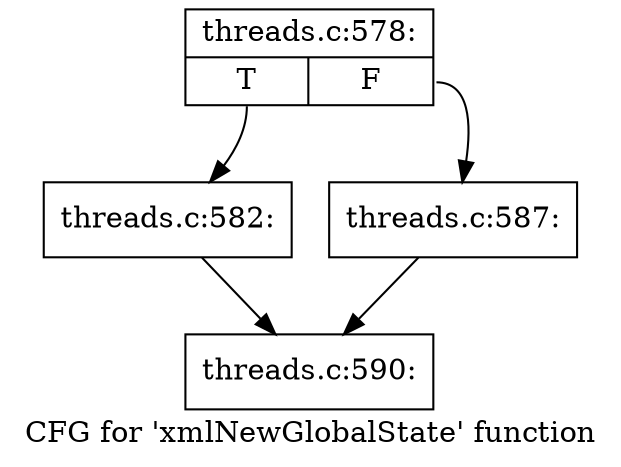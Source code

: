 digraph "CFG for 'xmlNewGlobalState' function" {
	label="CFG for 'xmlNewGlobalState' function";

	Node0x55d75a8d41e0 [shape=record,label="{threads.c:578:|{<s0>T|<s1>F}}"];
	Node0x55d75a8d41e0:s0 -> Node0x55d75a8d8160;
	Node0x55d75a8d41e0:s1 -> Node0x55d75a8d81b0;
	Node0x55d75a8d8160 [shape=record,label="{threads.c:582:}"];
	Node0x55d75a8d8160 -> Node0x55d75a8d7930;
	Node0x55d75a8d81b0 [shape=record,label="{threads.c:587:}"];
	Node0x55d75a8d81b0 -> Node0x55d75a8d7930;
	Node0x55d75a8d7930 [shape=record,label="{threads.c:590:}"];
}
